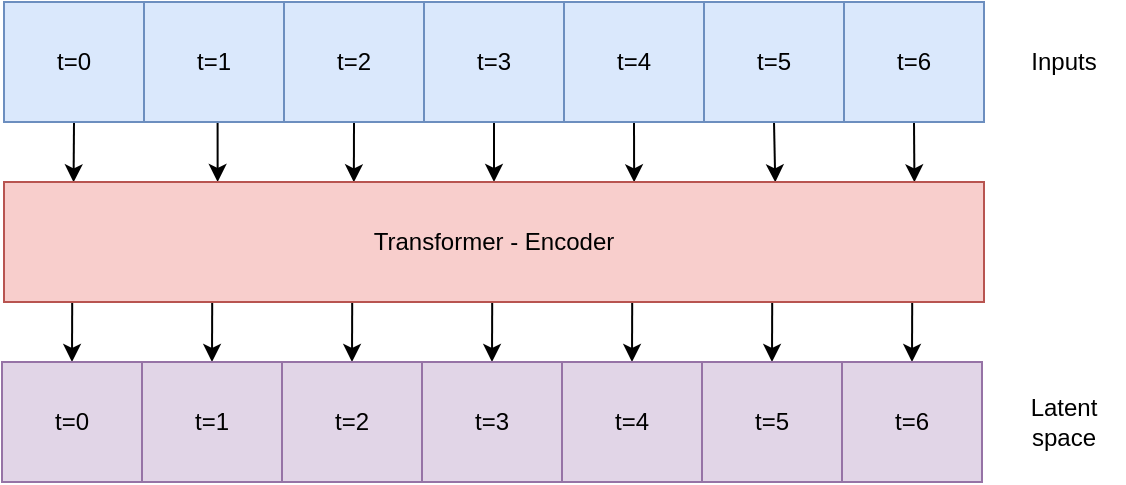 <mxfile version="19.0.3" type="device"><diagram id="Nqizz2S-CRkXZfrnXrU_" name="Page-1"><mxGraphModel dx="946" dy="622" grid="1" gridSize="10" guides="1" tooltips="1" connect="1" arrows="1" fold="1" page="1" pageScale="1" pageWidth="827" pageHeight="1169" math="0" shadow="0"><root><mxCell id="0"/><mxCell id="1" parent="0"/><mxCell id="je9SisBXBdGjAPidgfBp-24" style="edgeStyle=orthogonalEdgeStyle;rounded=0;orthogonalLoop=1;jettySize=auto;html=1;exitX=0.5;exitY=1;exitDx=0;exitDy=0;entryX=0.071;entryY=0.003;entryDx=0;entryDy=0;entryPerimeter=0;" parent="1" source="je9SisBXBdGjAPidgfBp-1" target="je9SisBXBdGjAPidgfBp-15" edge="1"><mxGeometry relative="1" as="geometry"/></mxCell><mxCell id="je9SisBXBdGjAPidgfBp-1" value="t=0" style="rounded=0;whiteSpace=wrap;html=1;fillColor=#dae8fc;strokeColor=#6c8ebf;" parent="1" vertex="1"><mxGeometry x="170" y="80" width="70" height="60" as="geometry"/></mxCell><mxCell id="je9SisBXBdGjAPidgfBp-25" style="edgeStyle=orthogonalEdgeStyle;rounded=0;orthogonalLoop=1;jettySize=auto;html=1;exitX=0.5;exitY=1;exitDx=0;exitDy=0;entryX=0.218;entryY=0;entryDx=0;entryDy=0;entryPerimeter=0;" parent="1" source="je9SisBXBdGjAPidgfBp-2" target="je9SisBXBdGjAPidgfBp-15" edge="1"><mxGeometry relative="1" as="geometry"/></mxCell><mxCell id="je9SisBXBdGjAPidgfBp-2" value="t=1" style="rounded=0;whiteSpace=wrap;html=1;fillColor=#dae8fc;strokeColor=#6c8ebf;" parent="1" vertex="1"><mxGeometry x="240" y="80" width="70" height="60" as="geometry"/></mxCell><mxCell id="je9SisBXBdGjAPidgfBp-26" style="edgeStyle=orthogonalEdgeStyle;rounded=0;orthogonalLoop=1;jettySize=auto;html=1;exitX=0.5;exitY=1;exitDx=0;exitDy=0;entryX=0.357;entryY=0.003;entryDx=0;entryDy=0;entryPerimeter=0;" parent="1" source="je9SisBXBdGjAPidgfBp-3" target="je9SisBXBdGjAPidgfBp-15" edge="1"><mxGeometry relative="1" as="geometry"/></mxCell><mxCell id="je9SisBXBdGjAPidgfBp-3" value="t=2" style="rounded=0;whiteSpace=wrap;html=1;fillColor=#dae8fc;strokeColor=#6c8ebf;" parent="1" vertex="1"><mxGeometry x="310" y="80" width="70" height="60" as="geometry"/></mxCell><mxCell id="je9SisBXBdGjAPidgfBp-27" style="edgeStyle=orthogonalEdgeStyle;rounded=0;orthogonalLoop=1;jettySize=auto;html=1;entryX=0.5;entryY=0;entryDx=0;entryDy=0;" parent="1" source="je9SisBXBdGjAPidgfBp-4" target="je9SisBXBdGjAPidgfBp-15" edge="1"><mxGeometry relative="1" as="geometry"/></mxCell><mxCell id="je9SisBXBdGjAPidgfBp-4" value="t=3" style="rounded=0;whiteSpace=wrap;html=1;fillColor=#dae8fc;strokeColor=#6c8ebf;" parent="1" vertex="1"><mxGeometry x="380" y="80" width="70" height="60" as="geometry"/></mxCell><mxCell id="je9SisBXBdGjAPidgfBp-28" style="edgeStyle=orthogonalEdgeStyle;rounded=0;orthogonalLoop=1;jettySize=auto;html=1;exitX=0.5;exitY=1;exitDx=0;exitDy=0;entryX=0.643;entryY=0.003;entryDx=0;entryDy=0;entryPerimeter=0;" parent="1" source="je9SisBXBdGjAPidgfBp-5" target="je9SisBXBdGjAPidgfBp-15" edge="1"><mxGeometry relative="1" as="geometry"/></mxCell><mxCell id="je9SisBXBdGjAPidgfBp-5" value="t=4" style="rounded=0;whiteSpace=wrap;html=1;fillColor=#dae8fc;strokeColor=#6c8ebf;" parent="1" vertex="1"><mxGeometry x="450" y="80" width="70" height="60" as="geometry"/></mxCell><mxCell id="je9SisBXBdGjAPidgfBp-29" style="edgeStyle=orthogonalEdgeStyle;rounded=0;orthogonalLoop=1;jettySize=auto;html=1;exitX=0.5;exitY=1;exitDx=0;exitDy=0;entryX=0.787;entryY=0.003;entryDx=0;entryDy=0;entryPerimeter=0;" parent="1" source="je9SisBXBdGjAPidgfBp-6" target="je9SisBXBdGjAPidgfBp-15" edge="1"><mxGeometry relative="1" as="geometry"/></mxCell><mxCell id="je9SisBXBdGjAPidgfBp-6" value="t=5" style="rounded=0;whiteSpace=wrap;html=1;fillColor=#dae8fc;strokeColor=#6c8ebf;" parent="1" vertex="1"><mxGeometry x="520" y="80" width="70" height="60" as="geometry"/></mxCell><mxCell id="je9SisBXBdGjAPidgfBp-30" style="edgeStyle=orthogonalEdgeStyle;rounded=0;orthogonalLoop=1;jettySize=auto;html=1;exitX=0.5;exitY=1;exitDx=0;exitDy=0;entryX=0.929;entryY=0.003;entryDx=0;entryDy=0;entryPerimeter=0;" parent="1" source="je9SisBXBdGjAPidgfBp-7" target="je9SisBXBdGjAPidgfBp-15" edge="1"><mxGeometry relative="1" as="geometry"/></mxCell><mxCell id="je9SisBXBdGjAPidgfBp-7" value="t=6" style="rounded=0;whiteSpace=wrap;html=1;fillColor=#dae8fc;strokeColor=#6c8ebf;" parent="1" vertex="1"><mxGeometry x="590" y="80" width="70" height="60" as="geometry"/></mxCell><mxCell id="je9SisBXBdGjAPidgfBp-45" style="edgeStyle=orthogonalEdgeStyle;rounded=0;orthogonalLoop=1;jettySize=auto;html=1;exitX=0.5;exitY=0;exitDx=0;exitDy=0;entryX=0.5;entryY=0;entryDx=0;entryDy=0;" parent="1" target="je9SisBXBdGjAPidgfBp-8" edge="1"><mxGeometry relative="1" as="geometry"><mxPoint x="204.105" y="230" as="sourcePoint"/></mxGeometry></mxCell><mxCell id="je9SisBXBdGjAPidgfBp-8" value="t=0" style="rounded=0;whiteSpace=wrap;html=1;fillColor=#e1d5e7;strokeColor=#9673a6;" parent="1" vertex="1"><mxGeometry x="169" y="260" width="70" height="60" as="geometry"/></mxCell><mxCell id="je9SisBXBdGjAPidgfBp-46" style="edgeStyle=orthogonalEdgeStyle;rounded=0;orthogonalLoop=1;jettySize=auto;html=1;exitX=0.5;exitY=0;exitDx=0;exitDy=0;entryX=0.5;entryY=0;entryDx=0;entryDy=0;" parent="1" target="je9SisBXBdGjAPidgfBp-9" edge="1"><mxGeometry relative="1" as="geometry"><mxPoint x="274.105" y="230" as="sourcePoint"/></mxGeometry></mxCell><mxCell id="je9SisBXBdGjAPidgfBp-9" value="t=1" style="rounded=0;whiteSpace=wrap;html=1;fillColor=#e1d5e7;strokeColor=#9673a6;" parent="1" vertex="1"><mxGeometry x="239" y="260" width="70" height="60" as="geometry"/></mxCell><mxCell id="je9SisBXBdGjAPidgfBp-47" style="edgeStyle=orthogonalEdgeStyle;rounded=0;orthogonalLoop=1;jettySize=auto;html=1;exitX=0.5;exitY=0;exitDx=0;exitDy=0;entryX=0.5;entryY=0;entryDx=0;entryDy=0;" parent="1" target="je9SisBXBdGjAPidgfBp-10" edge="1"><mxGeometry relative="1" as="geometry"><mxPoint x="344.105" y="230" as="sourcePoint"/></mxGeometry></mxCell><mxCell id="je9SisBXBdGjAPidgfBp-10" value="t=2" style="rounded=0;whiteSpace=wrap;html=1;fillColor=#e1d5e7;strokeColor=#9673a6;" parent="1" vertex="1"><mxGeometry x="309" y="260" width="70" height="60" as="geometry"/></mxCell><mxCell id="je9SisBXBdGjAPidgfBp-48" style="edgeStyle=orthogonalEdgeStyle;rounded=0;orthogonalLoop=1;jettySize=auto;html=1;exitX=0.5;exitY=0;exitDx=0;exitDy=0;entryX=0.5;entryY=0;entryDx=0;entryDy=0;" parent="1" target="je9SisBXBdGjAPidgfBp-11" edge="1"><mxGeometry relative="1" as="geometry"><mxPoint x="414.105" y="230" as="sourcePoint"/></mxGeometry></mxCell><mxCell id="je9SisBXBdGjAPidgfBp-11" value="t=3" style="rounded=0;whiteSpace=wrap;html=1;fillColor=#e1d5e7;strokeColor=#9673a6;" parent="1" vertex="1"><mxGeometry x="379" y="260" width="70" height="60" as="geometry"/></mxCell><mxCell id="je9SisBXBdGjAPidgfBp-49" style="edgeStyle=orthogonalEdgeStyle;rounded=0;orthogonalLoop=1;jettySize=auto;html=1;exitX=0.5;exitY=0;exitDx=0;exitDy=0;entryX=0.5;entryY=0;entryDx=0;entryDy=0;" parent="1" target="je9SisBXBdGjAPidgfBp-12" edge="1"><mxGeometry relative="1" as="geometry"><mxPoint x="484.105" y="230" as="sourcePoint"/></mxGeometry></mxCell><mxCell id="je9SisBXBdGjAPidgfBp-12" value="t=4" style="rounded=0;whiteSpace=wrap;html=1;fillColor=#e1d5e7;strokeColor=#9673a6;" parent="1" vertex="1"><mxGeometry x="449" y="260" width="70" height="60" as="geometry"/></mxCell><mxCell id="je9SisBXBdGjAPidgfBp-50" style="edgeStyle=orthogonalEdgeStyle;rounded=0;orthogonalLoop=1;jettySize=auto;html=1;exitX=0.5;exitY=0;exitDx=0;exitDy=0;entryX=0.5;entryY=0;entryDx=0;entryDy=0;" parent="1" target="je9SisBXBdGjAPidgfBp-13" edge="1"><mxGeometry relative="1" as="geometry"><mxPoint x="554.105" y="230" as="sourcePoint"/></mxGeometry></mxCell><mxCell id="je9SisBXBdGjAPidgfBp-13" value="t=5" style="rounded=0;whiteSpace=wrap;html=1;fillColor=#e1d5e7;strokeColor=#9673a6;" parent="1" vertex="1"><mxGeometry x="519" y="260" width="70" height="60" as="geometry"/></mxCell><mxCell id="je9SisBXBdGjAPidgfBp-51" style="edgeStyle=orthogonalEdgeStyle;rounded=0;orthogonalLoop=1;jettySize=auto;html=1;exitX=0.5;exitY=0;exitDx=0;exitDy=0;entryX=0.5;entryY=0;entryDx=0;entryDy=0;" parent="1" target="je9SisBXBdGjAPidgfBp-14" edge="1"><mxGeometry relative="1" as="geometry"><mxPoint x="624.105" y="230" as="sourcePoint"/></mxGeometry></mxCell><mxCell id="je9SisBXBdGjAPidgfBp-14" value="t=6" style="rounded=0;whiteSpace=wrap;html=1;fillColor=#e1d5e7;strokeColor=#9673a6;" parent="1" vertex="1"><mxGeometry x="589" y="260" width="70" height="60" as="geometry"/></mxCell><mxCell id="je9SisBXBdGjAPidgfBp-15" value="Transformer - Encoder" style="rounded=0;whiteSpace=wrap;html=1;fillColor=#f8cecc;strokeColor=#b85450;" parent="1" vertex="1"><mxGeometry x="170" y="170" width="490" height="60" as="geometry"/></mxCell><mxCell id="je9SisBXBdGjAPidgfBp-52" value="Inputs" style="text;html=1;strokeColor=none;fillColor=none;align=center;verticalAlign=middle;whiteSpace=wrap;rounded=0;" parent="1" vertex="1"><mxGeometry x="670" y="95" width="60" height="30" as="geometry"/></mxCell><mxCell id="je9SisBXBdGjAPidgfBp-53" value="Latent space" style="text;html=1;strokeColor=none;fillColor=none;align=center;verticalAlign=middle;whiteSpace=wrap;rounded=0;" parent="1" vertex="1"><mxGeometry x="670" y="275" width="60" height="30" as="geometry"/></mxCell></root></mxGraphModel></diagram></mxfile>